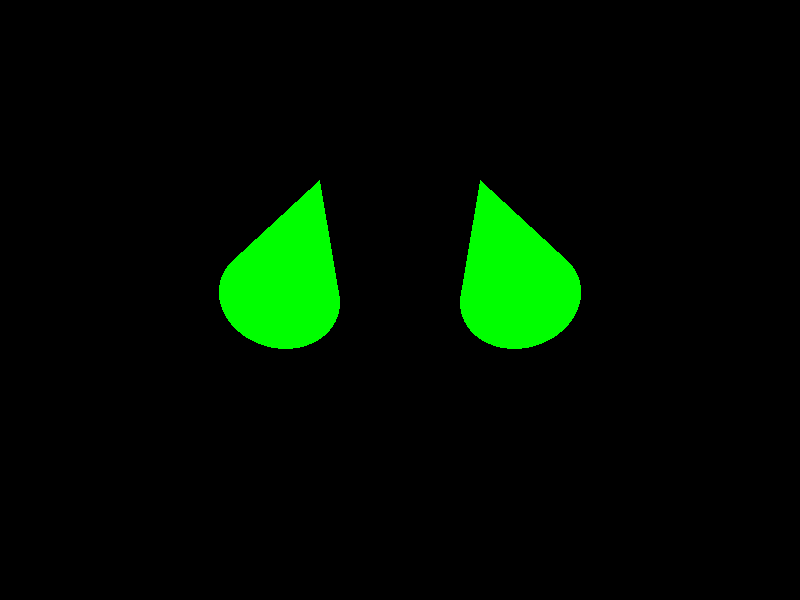 //  2_cone2.pov
  
camera{ 
  location <0.0, 0.0, -10.0> 
  look_at  <0.0, 0.0, 0.0>
} 

light_source { 
  <1.0,2.0,-3.0> 
  color rgb <1.0, 1.0, 1.0> 
} 
     
light_source { 
  <-1.0,2.0,-3.0> 
  color rgb <1.0, 1.0, 1.0> 
} 
     
     
cone {  
  <2, 3, 5>, 0.0   
  <2, 0, 0>, 1.0           
  pigment {color rgb <0.0, 1.0, 0.0>}
}    

cone {  
  <-2, 3, 5>, 0.0   
  <-2, 0, 0>, 1.0  
  open          
  pigment {color rgb <0.0, 1.0, 0.0>}
}




